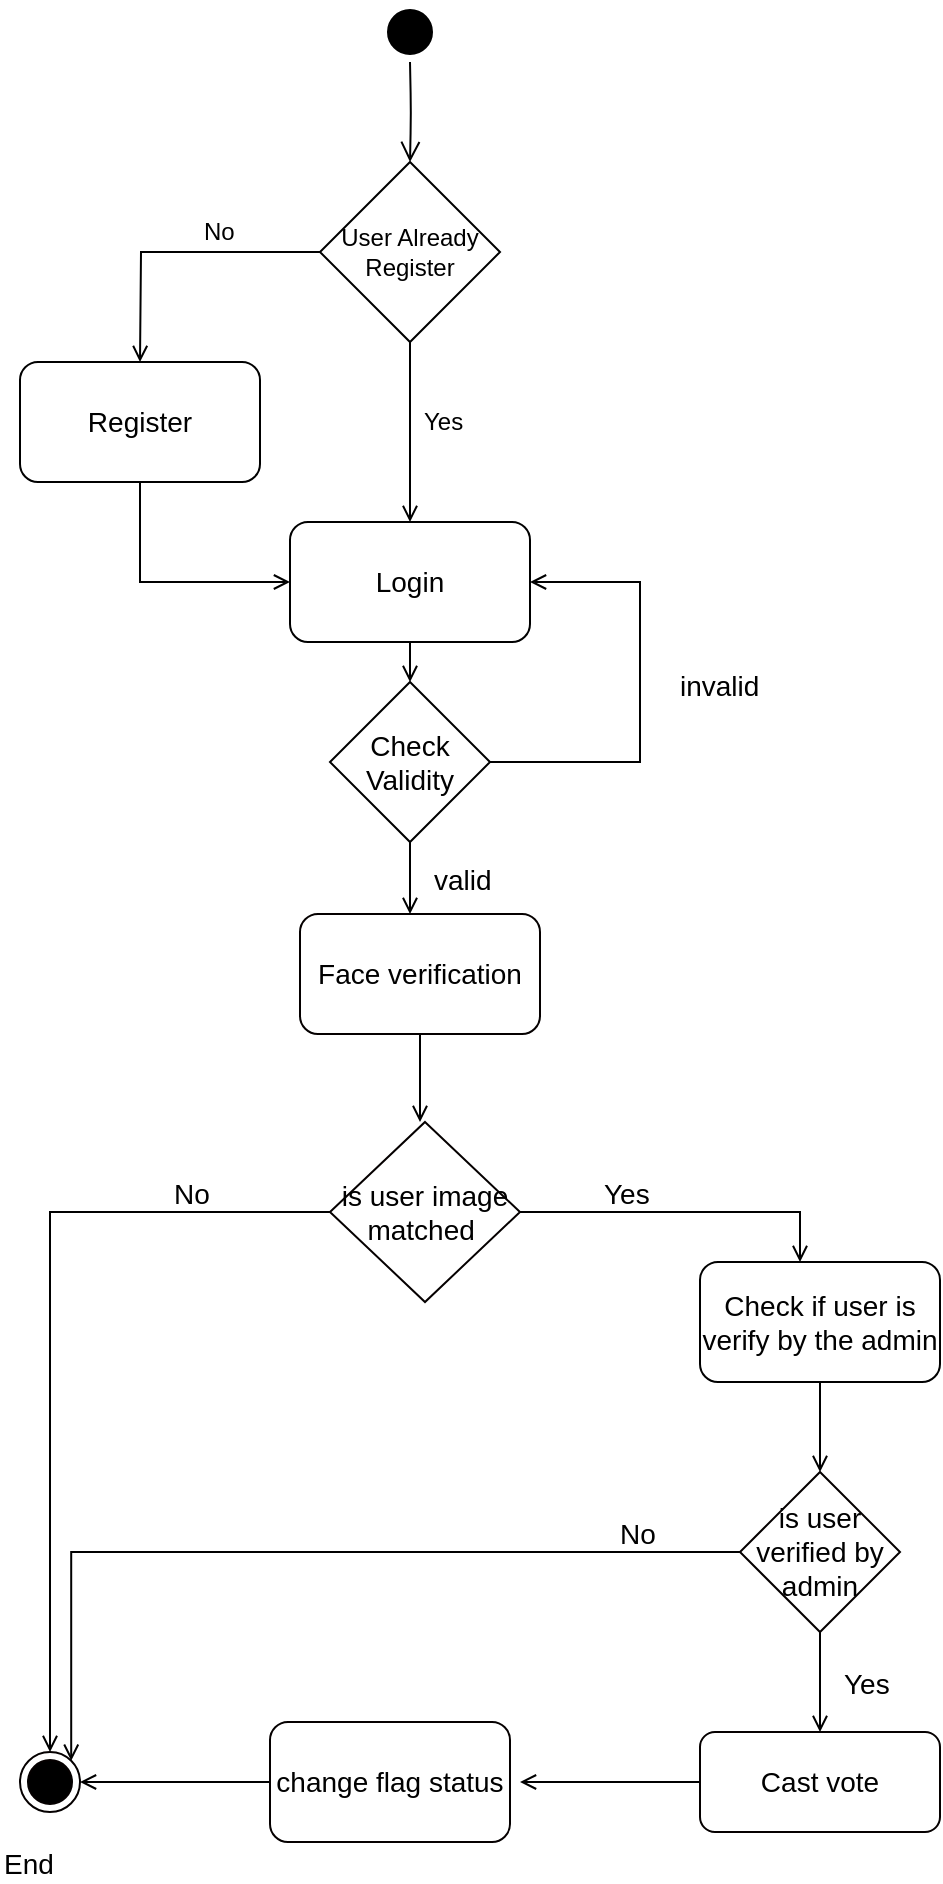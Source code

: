 <mxfile version="12.2.6" type="github" pages="1">
  <diagram id="cObP-x_dxX5QA_UYjFEu" name="Page-1">
    <mxGraphModel dx="1205" dy="1797" grid="1" gridSize="10" guides="1" tooltips="1" connect="1" arrows="1" fold="1" page="1" pageScale="1" pageWidth="827" pageHeight="1169" math="0" shadow="0">
      <root>
        <mxCell id="0"/>
        <mxCell id="1" parent="0"/>
        <mxCell id="-uQUidDujLCqrQAZlwCl-1" value="" style="ellipse;html=1;shape=startState;fillColor=#000000;strokeColor=#050000;" vertex="1" parent="1">
          <mxGeometry x="350" y="70" width="30" height="30" as="geometry"/>
        </mxCell>
        <mxCell id="-uQUidDujLCqrQAZlwCl-3" value="" style="ellipse;html=1;shape=endState;fillColor=#000000;strokeColor=#050000;" vertex="1" parent="1">
          <mxGeometry x="170" y="815" width="30" height="30" as="geometry"/>
        </mxCell>
        <mxCell id="-uQUidDujLCqrQAZlwCl-5" value="" style="edgeStyle=orthogonalEdgeStyle;html=1;verticalAlign=bottom;endArrow=open;endSize=8;strokeColor=#000000;fontSize=14;fontStyle=0;entryX=0.5;entryY=0;entryDx=0;entryDy=0;" edge="1" parent="1" target="-uQUidDujLCqrQAZlwCl-13">
          <mxGeometry relative="1" as="geometry">
            <mxPoint x="365" y="-10" as="targetPoint"/>
            <mxPoint x="365" y="-30" as="sourcePoint"/>
          </mxGeometry>
        </mxCell>
        <mxCell id="-uQUidDujLCqrQAZlwCl-6" style="edgeStyle=orthogonalEdgeStyle;rounded=0;orthogonalLoop=1;jettySize=auto;html=1;entryX=0;entryY=0.5;entryDx=0;entryDy=0;endArrow=open;endFill=0;" edge="1" parent="1" target="-uQUidDujLCqrQAZlwCl-8">
          <mxGeometry relative="1" as="geometry">
            <Array as="points">
              <mxPoint x="230" y="230"/>
            </Array>
            <mxPoint x="230" y="180" as="sourcePoint"/>
          </mxGeometry>
        </mxCell>
        <mxCell id="-uQUidDujLCqrQAZlwCl-7" style="edgeStyle=orthogonalEdgeStyle;rounded=0;orthogonalLoop=1;jettySize=auto;html=1;exitX=0.5;exitY=1;exitDx=0;exitDy=0;endArrow=open;endFill=0;strokeColor=#000000;fontSize=14;fontStyle=0" edge="1" parent="1" source="-uQUidDujLCqrQAZlwCl-8">
          <mxGeometry relative="1" as="geometry">
            <mxPoint x="365" y="280" as="targetPoint"/>
          </mxGeometry>
        </mxCell>
        <mxCell id="-uQUidDujLCqrQAZlwCl-8" value="&lt;span&gt;Login&lt;/span&gt;" style="rounded=1;whiteSpace=wrap;html=1;strokeColor=#000000;fontSize=14;fontStyle=0" vertex="1" parent="1">
          <mxGeometry x="305" y="200" width="120" height="60" as="geometry"/>
        </mxCell>
        <mxCell id="-uQUidDujLCqrQAZlwCl-9" style="edgeStyle=orthogonalEdgeStyle;rounded=0;orthogonalLoop=1;jettySize=auto;html=1;endArrow=open;endFill=0;strokeColor=#000000;fontSize=14;entryX=1;entryY=0.5;entryDx=0;entryDy=0;exitX=1;exitY=0.5;exitDx=0;exitDy=0;fontStyle=0" edge="1" parent="1" source="-uQUidDujLCqrQAZlwCl-10" target="-uQUidDujLCqrQAZlwCl-8">
          <mxGeometry relative="1" as="geometry">
            <mxPoint x="490" y="270" as="targetPoint"/>
            <Array as="points">
              <mxPoint x="480" y="320"/>
              <mxPoint x="480" y="230"/>
            </Array>
          </mxGeometry>
        </mxCell>
        <mxCell id="-uQUidDujLCqrQAZlwCl-10" value="Check Validity" style="rhombus;whiteSpace=wrap;html=1;strokeColor=#000000;fontSize=14;fontStyle=0" vertex="1" parent="1">
          <mxGeometry x="325" y="280" width="80" height="80" as="geometry"/>
        </mxCell>
        <mxCell id="-uQUidDujLCqrQAZlwCl-11" style="edgeStyle=orthogonalEdgeStyle;rounded=0;orthogonalLoop=1;jettySize=auto;html=1;entryX=0.5;entryY=0;entryDx=0;entryDy=0;endArrow=open;endFill=0;" edge="1" parent="1" source="-uQUidDujLCqrQAZlwCl-13">
          <mxGeometry relative="1" as="geometry">
            <mxPoint x="230" y="120" as="targetPoint"/>
          </mxGeometry>
        </mxCell>
        <mxCell id="-uQUidDujLCqrQAZlwCl-12" style="edgeStyle=orthogonalEdgeStyle;rounded=0;orthogonalLoop=1;jettySize=auto;html=1;entryX=0.5;entryY=0;entryDx=0;entryDy=0;endArrow=open;endFill=0;" edge="1" parent="1" source="-uQUidDujLCqrQAZlwCl-13" target="-uQUidDujLCqrQAZlwCl-8">
          <mxGeometry relative="1" as="geometry"/>
        </mxCell>
        <mxCell id="-uQUidDujLCqrQAZlwCl-13" value="User Already Register" style="rhombus;whiteSpace=wrap;html=1;" vertex="1" parent="1">
          <mxGeometry x="320" y="20" width="90" height="90" as="geometry"/>
        </mxCell>
        <mxCell id="-uQUidDujLCqrQAZlwCl-14" value="Yes" style="text;html=1;resizable=0;points=[];autosize=1;align=left;verticalAlign=top;spacingTop=-4;" vertex="1" parent="1">
          <mxGeometry x="370" y="140" width="30" height="20" as="geometry"/>
        </mxCell>
        <mxCell id="-uQUidDujLCqrQAZlwCl-15" value="No" style="text;html=1;resizable=0;points=[];autosize=1;align=left;verticalAlign=top;spacingTop=-4;" vertex="1" parent="1">
          <mxGeometry x="260" y="45" width="30" height="20" as="geometry"/>
        </mxCell>
        <mxCell id="-uQUidDujLCqrQAZlwCl-16" value="Register" style="rounded=1;whiteSpace=wrap;html=1;strokeColor=#000000;fontSize=14;fontStyle=0" vertex="1" parent="1">
          <mxGeometry x="170" y="120" width="120" height="60" as="geometry"/>
        </mxCell>
        <mxCell id="-uQUidDujLCqrQAZlwCl-17" value="" style="ellipse;html=1;shape=startState;fillColor=#000000;strokeColor=#000000;fontSize=14;fontStyle=0" vertex="1" parent="1">
          <mxGeometry x="350" y="-60" width="30" height="30" as="geometry"/>
        </mxCell>
        <mxCell id="-uQUidDujLCqrQAZlwCl-30" style="edgeStyle=orthogonalEdgeStyle;rounded=0;orthogonalLoop=1;jettySize=auto;html=1;fontSize=14;endArrow=open;endFill=0;" edge="1" parent="1" source="-uQUidDujLCqrQAZlwCl-19">
          <mxGeometry relative="1" as="geometry">
            <mxPoint x="370" y="500" as="targetPoint"/>
          </mxGeometry>
        </mxCell>
        <mxCell id="-uQUidDujLCqrQAZlwCl-26" value="&lt;font style=&quot;font-size: 14px&quot;&gt;invalid&lt;/font&gt;" style="text;html=1;resizable=0;points=[];autosize=1;align=left;verticalAlign=top;spacingTop=-4;" vertex="1" parent="1">
          <mxGeometry x="498" y="271" width="60" height="20" as="geometry"/>
        </mxCell>
        <mxCell id="-uQUidDujLCqrQAZlwCl-27" value="valid" style="text;html=1;resizable=0;points=[];autosize=1;align=left;verticalAlign=top;spacingTop=-4;fontSize=14;" vertex="1" parent="1">
          <mxGeometry x="375" y="368" width="40" height="20" as="geometry"/>
        </mxCell>
        <mxCell id="-uQUidDujLCqrQAZlwCl-34" style="edgeStyle=orthogonalEdgeStyle;rounded=0;orthogonalLoop=1;jettySize=auto;html=1;entryX=1;entryY=0;entryDx=0;entryDy=0;endArrow=open;endFill=0;" edge="1" parent="1" source="-uQUidDujLCqrQAZlwCl-29" target="-uQUidDujLCqrQAZlwCl-3">
          <mxGeometry relative="1" as="geometry">
            <mxPoint x="520" y="790" as="targetPoint"/>
          </mxGeometry>
        </mxCell>
        <mxCell id="-uQUidDujLCqrQAZlwCl-43" style="edgeStyle=orthogonalEdgeStyle;rounded=0;orthogonalLoop=1;jettySize=auto;html=1;exitX=0.5;exitY=1;exitDx=0;exitDy=0;fontSize=14;endArrow=open;endFill=0;" edge="1" parent="1" source="-uQUidDujLCqrQAZlwCl-29" target="-uQUidDujLCqrQAZlwCl-35">
          <mxGeometry relative="1" as="geometry"/>
        </mxCell>
        <mxCell id="-uQUidDujLCqrQAZlwCl-29" value="is user verified by admin" style="rhombus;whiteSpace=wrap;html=1;strokeColor=#050000;fontSize=14;" vertex="1" parent="1">
          <mxGeometry x="530" y="675" width="80" height="80" as="geometry"/>
        </mxCell>
        <mxCell id="-uQUidDujLCqrQAZlwCl-32" style="edgeStyle=orthogonalEdgeStyle;rounded=0;orthogonalLoop=1;jettySize=auto;html=1;exitX=1;exitY=0.5;exitDx=0;exitDy=0;fontSize=14;endArrow=open;endFill=0;" edge="1" parent="1" source="-uQUidDujLCqrQAZlwCl-31">
          <mxGeometry relative="1" as="geometry">
            <mxPoint x="560" y="570" as="targetPoint"/>
            <Array as="points">
              <mxPoint x="560" y="545"/>
            </Array>
          </mxGeometry>
        </mxCell>
        <mxCell id="-uQUidDujLCqrQAZlwCl-33" style="edgeStyle=orthogonalEdgeStyle;rounded=0;orthogonalLoop=1;jettySize=auto;html=1;entryX=0.5;entryY=0;entryDx=0;entryDy=0;endArrow=open;endFill=0;" edge="1" parent="1" source="-uQUidDujLCqrQAZlwCl-31" target="-uQUidDujLCqrQAZlwCl-3">
          <mxGeometry relative="1" as="geometry">
            <mxPoint x="170" y="585" as="targetPoint"/>
          </mxGeometry>
        </mxCell>
        <mxCell id="-uQUidDujLCqrQAZlwCl-31" value="is user image matched&amp;nbsp;" style="rhombus;whiteSpace=wrap;html=1;strokeColor=#050000;fontSize=14;" vertex="1" parent="1">
          <mxGeometry x="325" y="500" width="95" height="90" as="geometry"/>
        </mxCell>
        <mxCell id="-uQUidDujLCqrQAZlwCl-44" style="edgeStyle=orthogonalEdgeStyle;rounded=0;orthogonalLoop=1;jettySize=auto;html=1;fontSize=14;endArrow=open;endFill=0;" edge="1" parent="1" source="-uQUidDujLCqrQAZlwCl-35">
          <mxGeometry relative="1" as="geometry">
            <mxPoint x="420" y="830" as="targetPoint"/>
          </mxGeometry>
        </mxCell>
        <mxCell id="-uQUidDujLCqrQAZlwCl-35" value="Cast vote" style="rounded=1;whiteSpace=wrap;html=1;strokeColor=#050000;fontSize=14;" vertex="1" parent="1">
          <mxGeometry x="510" y="805" width="120" height="50" as="geometry"/>
        </mxCell>
        <mxCell id="-uQUidDujLCqrQAZlwCl-45" style="edgeStyle=orthogonalEdgeStyle;rounded=0;orthogonalLoop=1;jettySize=auto;html=1;endArrow=open;endFill=0;" edge="1" parent="1" source="-uQUidDujLCqrQAZlwCl-36" target="-uQUidDujLCqrQAZlwCl-3">
          <mxGeometry relative="1" as="geometry"/>
        </mxCell>
        <mxCell id="-uQUidDujLCqrQAZlwCl-36" value="change flag status" style="rounded=1;whiteSpace=wrap;html=1;strokeColor=#050000;fontSize=14;" vertex="1" parent="1">
          <mxGeometry x="295" y="800" width="120" height="60" as="geometry"/>
        </mxCell>
        <mxCell id="-uQUidDujLCqrQAZlwCl-19" value="Face verification" style="rounded=1;whiteSpace=wrap;html=1;strokeColor=#050000;fontSize=14;" vertex="1" parent="1">
          <mxGeometry x="310" y="396" width="120" height="60" as="geometry"/>
        </mxCell>
        <mxCell id="-uQUidDujLCqrQAZlwCl-37" style="edgeStyle=orthogonalEdgeStyle;rounded=0;orthogonalLoop=1;jettySize=auto;html=1;fontSize=14;endArrow=open;endFill=0;" edge="1" parent="1" source="-uQUidDujLCqrQAZlwCl-10" target="-uQUidDujLCqrQAZlwCl-19">
          <mxGeometry relative="1" as="geometry">
            <mxPoint x="365" y="420" as="targetPoint"/>
            <mxPoint x="365" y="360" as="sourcePoint"/>
            <Array as="points">
              <mxPoint x="365" y="390"/>
              <mxPoint x="365" y="390"/>
            </Array>
          </mxGeometry>
        </mxCell>
        <mxCell id="-uQUidDujLCqrQAZlwCl-40" style="edgeStyle=orthogonalEdgeStyle;rounded=0;orthogonalLoop=1;jettySize=auto;html=1;exitX=0.5;exitY=1;exitDx=0;exitDy=0;entryX=0.5;entryY=0;entryDx=0;entryDy=0;fontSize=14;endArrow=open;endFill=0;" edge="1" parent="1" source="-uQUidDujLCqrQAZlwCl-39" target="-uQUidDujLCqrQAZlwCl-29">
          <mxGeometry relative="1" as="geometry"/>
        </mxCell>
        <mxCell id="-uQUidDujLCqrQAZlwCl-39" value="Check if user is verify by the admin" style="rounded=1;whiteSpace=wrap;html=1;strokeColor=#000000;fontSize=14;fontStyle=0" vertex="1" parent="1">
          <mxGeometry x="510" y="570" width="120" height="60" as="geometry"/>
        </mxCell>
        <mxCell id="-uQUidDujLCqrQAZlwCl-46" value="No" style="text;html=1;resizable=0;points=[];autosize=1;align=left;verticalAlign=top;spacingTop=-4;fontSize=14;" vertex="1" parent="1">
          <mxGeometry x="468" y="695" width="30" height="20" as="geometry"/>
        </mxCell>
        <mxCell id="-uQUidDujLCqrQAZlwCl-47" value="Yes" style="text;html=1;resizable=0;points=[];autosize=1;align=left;verticalAlign=top;spacingTop=-4;fontSize=14;" vertex="1" parent="1">
          <mxGeometry x="580" y="770" width="30" height="20" as="geometry"/>
        </mxCell>
        <mxCell id="-uQUidDujLCqrQAZlwCl-48" value="Yes" style="text;html=1;resizable=0;points=[];autosize=1;align=left;verticalAlign=top;spacingTop=-4;fontSize=14;" vertex="1" parent="1">
          <mxGeometry x="460" y="525" width="30" height="20" as="geometry"/>
        </mxCell>
        <mxCell id="-uQUidDujLCqrQAZlwCl-49" value="No" style="text;html=1;resizable=0;points=[];autosize=1;align=left;verticalAlign=top;spacingTop=-4;fontSize=14;" vertex="1" parent="1">
          <mxGeometry x="245" y="525" width="30" height="20" as="geometry"/>
        </mxCell>
        <mxCell id="-uQUidDujLCqrQAZlwCl-51" value="End" style="text;html=1;resizable=0;points=[];autosize=1;align=left;verticalAlign=top;spacingTop=-4;fontSize=14;" vertex="1" parent="1">
          <mxGeometry x="160" y="860" width="40" height="20" as="geometry"/>
        </mxCell>
      </root>
    </mxGraphModel>
  </diagram>
</mxfile>
